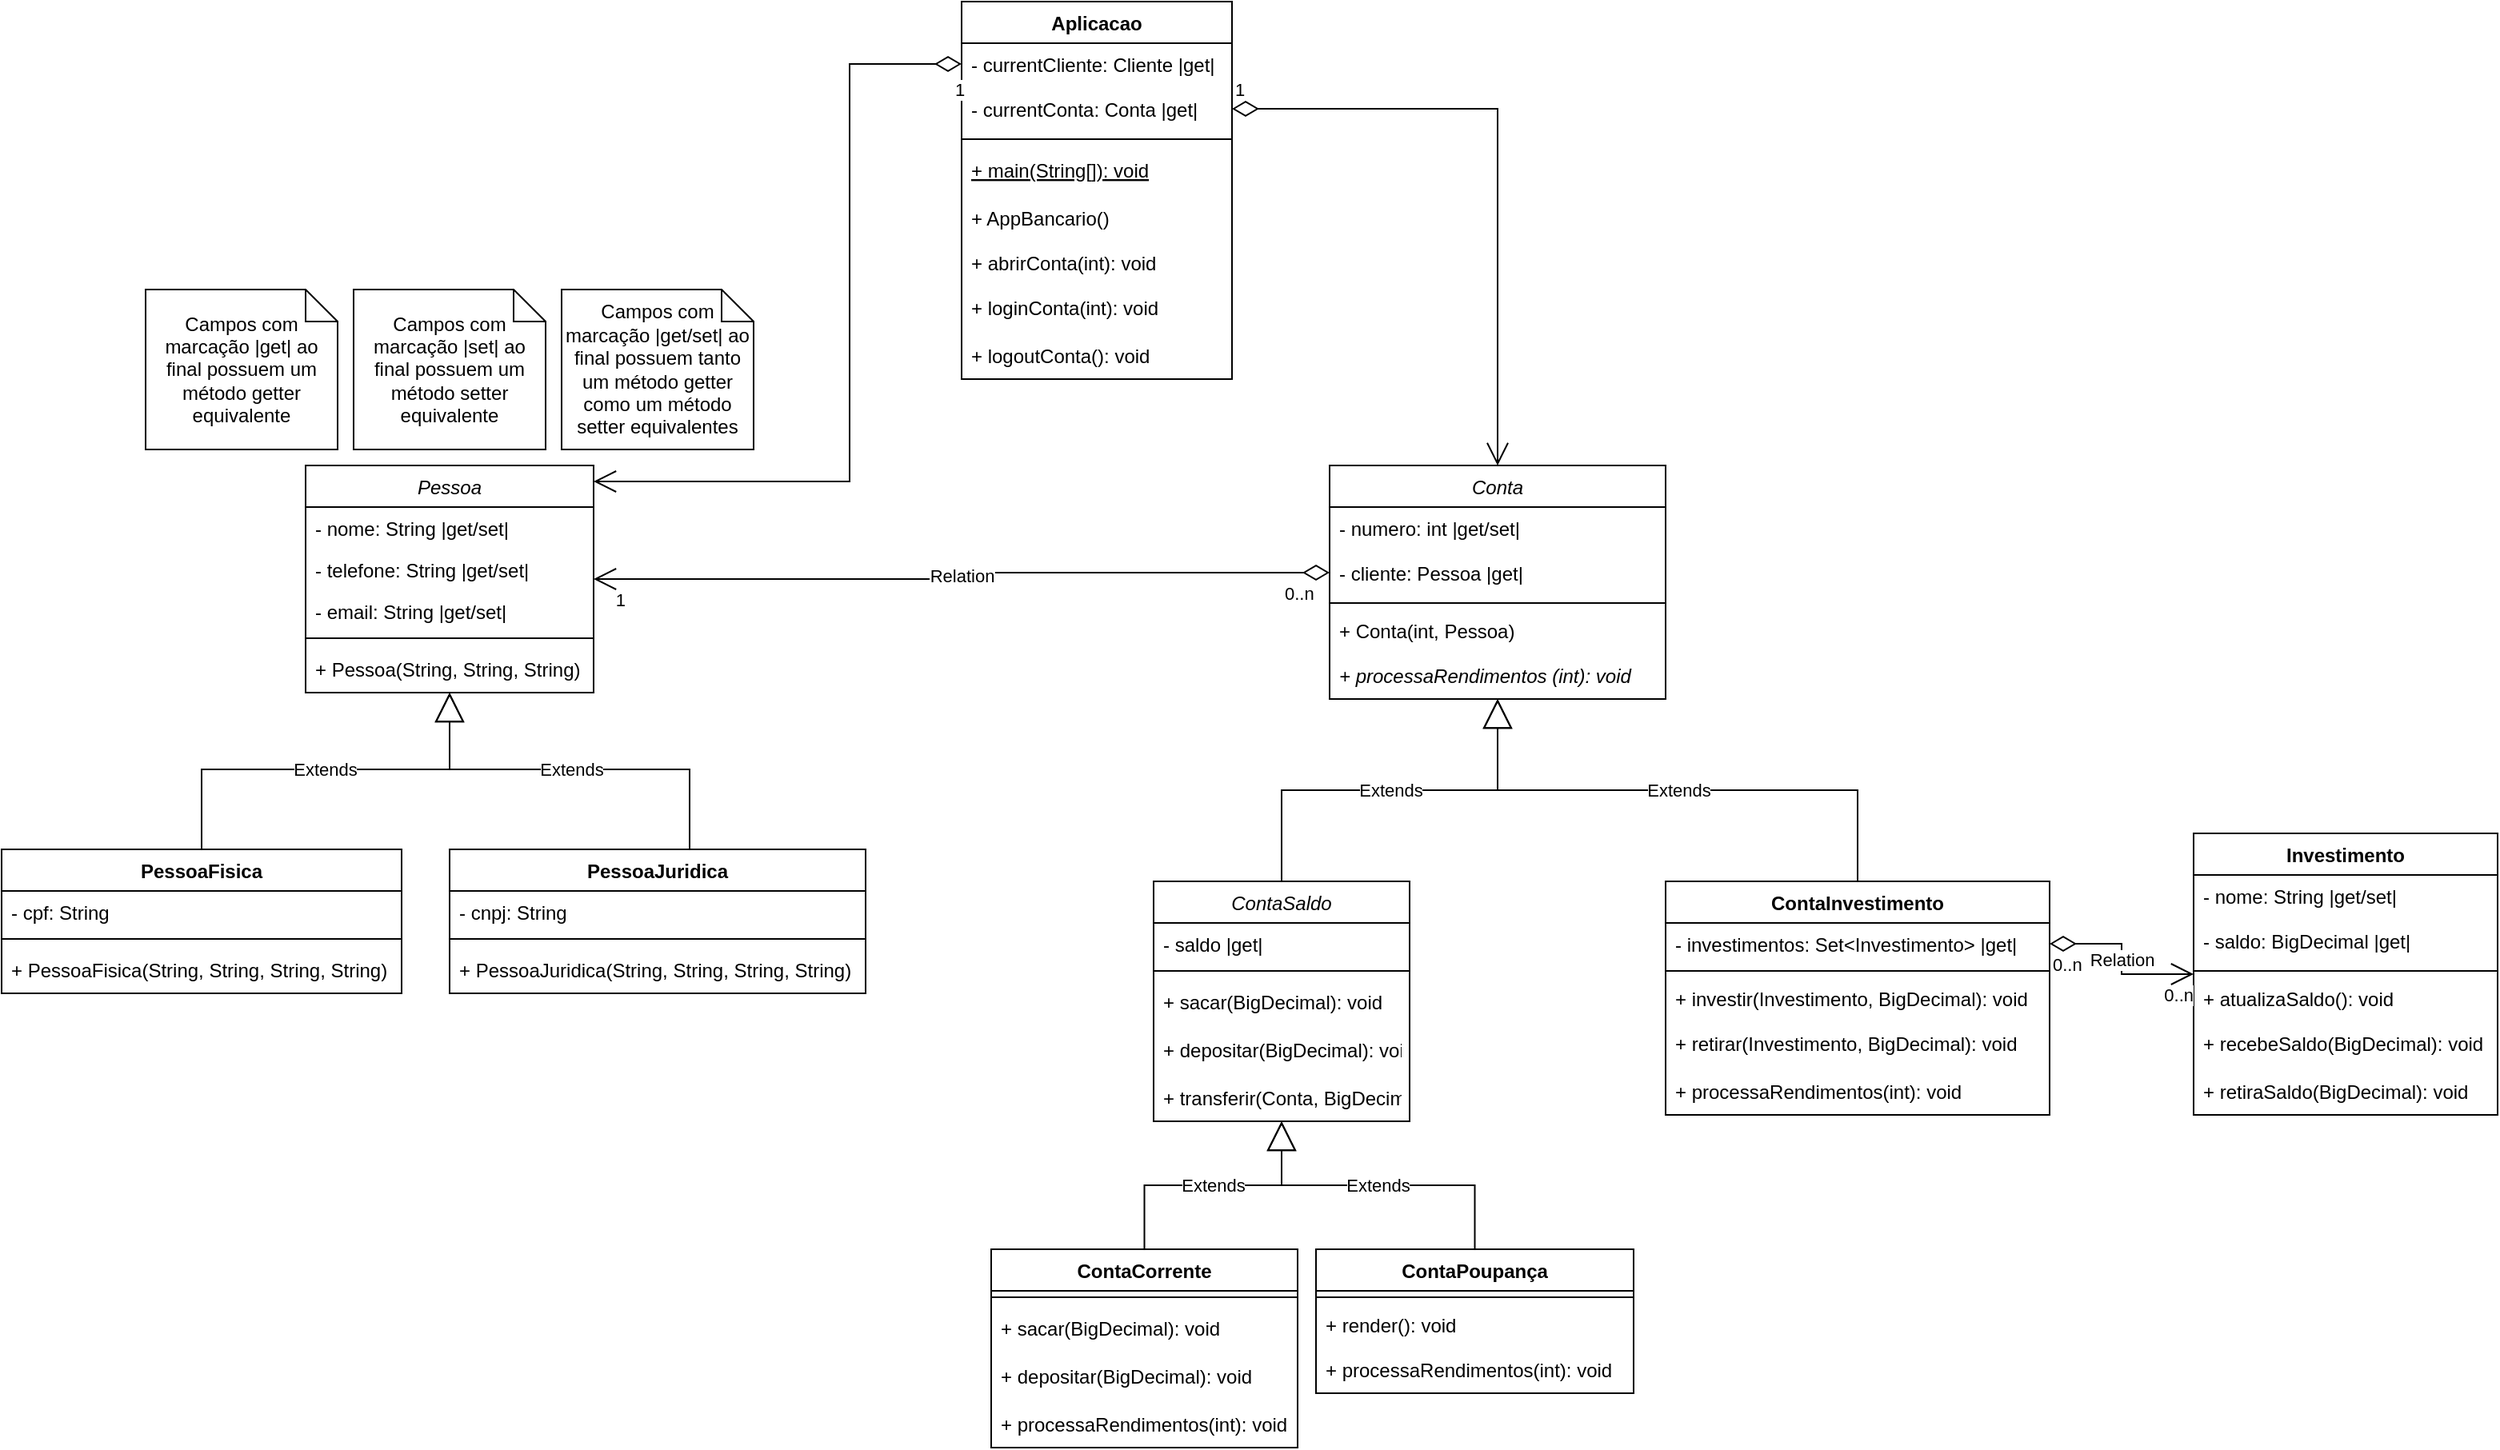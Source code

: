 <mxfile version="16.5.1" type="device"><diagram id="C5RBs43oDa-KdzZeNtuy" name="Page-1"><mxGraphModel dx="920" dy="1803" grid="1" gridSize="10" guides="1" tooltips="1" connect="1" arrows="1" fold="1" page="1" pageScale="1" pageWidth="827" pageHeight="1169" math="0" shadow="0"><root><mxCell id="WIyWlLk6GJQsqaUBKTNV-0"/><mxCell id="WIyWlLk6GJQsqaUBKTNV-1" parent="WIyWlLk6GJQsqaUBKTNV-0"/><mxCell id="zkfFHV4jXpPFQw0GAbJ--0" value="Pessoa" style="swimlane;fontStyle=2;align=center;verticalAlign=top;childLayout=stackLayout;horizontal=1;startSize=26;horizontalStack=0;resizeParent=1;resizeLast=0;collapsible=1;marginBottom=0;rounded=0;shadow=0;strokeWidth=1;" parent="WIyWlLk6GJQsqaUBKTNV-1" vertex="1"><mxGeometry x="240" y="120" width="180" height="142" as="geometry"><mxRectangle x="230" y="140" width="160" height="26" as="alternateBounds"/></mxGeometry></mxCell><mxCell id="zkfFHV4jXpPFQw0GAbJ--1" value="- nome: String |get/set|" style="text;align=left;verticalAlign=top;spacingLeft=4;spacingRight=4;overflow=hidden;rotatable=0;points=[[0,0.5],[1,0.5]];portConstraint=eastwest;" parent="zkfFHV4jXpPFQw0GAbJ--0" vertex="1"><mxGeometry y="26" width="180" height="26" as="geometry"/></mxCell><mxCell id="zkfFHV4jXpPFQw0GAbJ--2" value="- telefone: String |get/set|" style="text;align=left;verticalAlign=top;spacingLeft=4;spacingRight=4;overflow=hidden;rotatable=0;points=[[0,0.5],[1,0.5]];portConstraint=eastwest;rounded=0;shadow=0;html=0;" parent="zkfFHV4jXpPFQw0GAbJ--0" vertex="1"><mxGeometry y="52" width="180" height="26" as="geometry"/></mxCell><mxCell id="zkfFHV4jXpPFQw0GAbJ--3" value="- email: String |get/set|" style="text;align=left;verticalAlign=top;spacingLeft=4;spacingRight=4;overflow=hidden;rotatable=0;points=[[0,0.5],[1,0.5]];portConstraint=eastwest;rounded=0;shadow=0;html=0;" parent="zkfFHV4jXpPFQw0GAbJ--0" vertex="1"><mxGeometry y="78" width="180" height="26" as="geometry"/></mxCell><mxCell id="zkfFHV4jXpPFQw0GAbJ--4" value="" style="line;html=1;strokeWidth=1;align=left;verticalAlign=middle;spacingTop=-1;spacingLeft=3;spacingRight=3;rotatable=0;labelPosition=right;points=[];portConstraint=eastwest;" parent="zkfFHV4jXpPFQw0GAbJ--0" vertex="1"><mxGeometry y="104" width="180" height="8" as="geometry"/></mxCell><mxCell id="9RuYheYxcO-khWazpJYn-17" value="+ Pessoa(String, String, String)" style="text;strokeColor=none;fillColor=none;align=left;verticalAlign=middle;spacingLeft=4;spacingRight=4;overflow=hidden;points=[[0,0.5],[1,0.5]];portConstraint=eastwest;rotatable=0;" parent="zkfFHV4jXpPFQw0GAbJ--0" vertex="1"><mxGeometry y="112" width="180" height="30" as="geometry"/></mxCell><mxCell id="9RuYheYxcO-khWazpJYn-6" value="PessoaFisica" style="swimlane;fontStyle=1;align=center;verticalAlign=top;childLayout=stackLayout;horizontal=1;startSize=26;horizontalStack=0;resizeParent=1;resizeParentMax=0;resizeLast=0;collapsible=1;marginBottom=0;" parent="WIyWlLk6GJQsqaUBKTNV-1" vertex="1"><mxGeometry x="50" y="360" width="250" height="90" as="geometry"/></mxCell><mxCell id="9RuYheYxcO-khWazpJYn-7" value="- cpf: String" style="text;strokeColor=none;fillColor=none;align=left;verticalAlign=top;spacingLeft=4;spacingRight=4;overflow=hidden;rotatable=0;points=[[0,0.5],[1,0.5]];portConstraint=eastwest;" parent="9RuYheYxcO-khWazpJYn-6" vertex="1"><mxGeometry y="26" width="250" height="26" as="geometry"/></mxCell><mxCell id="9RuYheYxcO-khWazpJYn-8" value="" style="line;strokeWidth=1;fillColor=none;align=left;verticalAlign=middle;spacingTop=-1;spacingLeft=3;spacingRight=3;rotatable=0;labelPosition=right;points=[];portConstraint=eastwest;" parent="9RuYheYxcO-khWazpJYn-6" vertex="1"><mxGeometry y="52" width="250" height="8" as="geometry"/></mxCell><mxCell id="9RuYheYxcO-khWazpJYn-25" value="+ PessoaFisica(String, String, String, String)" style="text;strokeColor=none;fillColor=none;align=left;verticalAlign=middle;spacingLeft=4;spacingRight=4;overflow=hidden;points=[[0,0.5],[1,0.5]];portConstraint=eastwest;rotatable=0;" parent="9RuYheYxcO-khWazpJYn-6" vertex="1"><mxGeometry y="60" width="250" height="30" as="geometry"/></mxCell><mxCell id="9RuYheYxcO-khWazpJYn-16" value="Extends" style="endArrow=block;endSize=16;endFill=0;html=1;rounded=0;edgeStyle=elbowEdgeStyle;elbow=vertical;" parent="WIyWlLk6GJQsqaUBKTNV-1" source="9RuYheYxcO-khWazpJYn-6" target="zkfFHV4jXpPFQw0GAbJ--0" edge="1"><mxGeometry width="160" relative="1" as="geometry"><mxPoint x="200" y="360" as="sourcePoint"/><mxPoint x="460" y="480" as="targetPoint"/><Array as="points"><mxPoint x="175" y="310"/><mxPoint x="190" y="500"/></Array></mxGeometry></mxCell><mxCell id="9RuYheYxcO-khWazpJYn-19" value="PessoaJuridica" style="swimlane;fontStyle=1;align=center;verticalAlign=top;childLayout=stackLayout;horizontal=1;startSize=26;horizontalStack=0;resizeParent=1;resizeParentMax=0;resizeLast=0;collapsible=1;marginBottom=0;" parent="WIyWlLk6GJQsqaUBKTNV-1" vertex="1"><mxGeometry x="330" y="360" width="260" height="90" as="geometry"/></mxCell><mxCell id="9RuYheYxcO-khWazpJYn-20" value="- cnpj: String" style="text;strokeColor=none;fillColor=none;align=left;verticalAlign=top;spacingLeft=4;spacingRight=4;overflow=hidden;rotatable=0;points=[[0,0.5],[1,0.5]];portConstraint=eastwest;" parent="9RuYheYxcO-khWazpJYn-19" vertex="1"><mxGeometry y="26" width="260" height="26" as="geometry"/></mxCell><mxCell id="9RuYheYxcO-khWazpJYn-21" value="" style="line;strokeWidth=1;fillColor=none;align=left;verticalAlign=middle;spacingTop=-1;spacingLeft=3;spacingRight=3;rotatable=0;labelPosition=right;points=[];portConstraint=eastwest;" parent="9RuYheYxcO-khWazpJYn-19" vertex="1"><mxGeometry y="52" width="260" height="8" as="geometry"/></mxCell><mxCell id="9RuYheYxcO-khWazpJYn-26" value="+ PessoaJuridica(String, String, String, String)" style="text;strokeColor=none;fillColor=none;align=left;verticalAlign=middle;spacingLeft=4;spacingRight=4;overflow=hidden;points=[[0,0.5],[1,0.5]];portConstraint=eastwest;rotatable=0;" parent="9RuYheYxcO-khWazpJYn-19" vertex="1"><mxGeometry y="60" width="260" height="30" as="geometry"/></mxCell><mxCell id="9RuYheYxcO-khWazpJYn-24" value="Extends" style="endArrow=block;endSize=16;endFill=0;html=1;rounded=0;edgeStyle=elbowEdgeStyle;elbow=vertical;" parent="WIyWlLk6GJQsqaUBKTNV-1" source="9RuYheYxcO-khWazpJYn-19" target="zkfFHV4jXpPFQw0GAbJ--0" edge="1"><mxGeometry width="160" relative="1" as="geometry"><mxPoint x="120" y="537" as="sourcePoint"/><mxPoint x="340" y="560" as="targetPoint"/><Array as="points"><mxPoint x="480" y="310"/><mxPoint x="350" y="460"/><mxPoint x="340" y="480"/><mxPoint x="340" y="510"/></Array></mxGeometry></mxCell><mxCell id="9RuYheYxcO-khWazpJYn-27" value="Conta" style="swimlane;fontStyle=2;align=center;verticalAlign=top;childLayout=stackLayout;horizontal=1;startSize=26;horizontalStack=0;resizeParent=1;resizeParentMax=0;resizeLast=0;collapsible=1;marginBottom=0;" parent="WIyWlLk6GJQsqaUBKTNV-1" vertex="1"><mxGeometry x="880" y="120" width="210" height="146" as="geometry"/></mxCell><mxCell id="9RuYheYxcO-khWazpJYn-28" value="- numero: int |get/set|" style="text;strokeColor=none;fillColor=none;align=left;verticalAlign=top;spacingLeft=4;spacingRight=4;overflow=hidden;rotatable=0;points=[[0,0.5],[1,0.5]];portConstraint=eastwest;" parent="9RuYheYxcO-khWazpJYn-27" vertex="1"><mxGeometry y="26" width="210" height="26" as="geometry"/></mxCell><mxCell id="9RuYheYxcO-khWazpJYn-31" value="- cliente: Pessoa |get|" style="text;strokeColor=none;fillColor=none;align=left;verticalAlign=middle;spacingLeft=4;spacingRight=4;overflow=hidden;points=[[0,0.5],[1,0.5]];portConstraint=eastwest;rotatable=0;" parent="9RuYheYxcO-khWazpJYn-27" vertex="1"><mxGeometry y="52" width="210" height="30" as="geometry"/></mxCell><mxCell id="9RuYheYxcO-khWazpJYn-29" value="" style="line;strokeWidth=1;fillColor=none;align=left;verticalAlign=middle;spacingTop=-1;spacingLeft=3;spacingRight=3;rotatable=0;labelPosition=right;points=[];portConstraint=eastwest;" parent="9RuYheYxcO-khWazpJYn-27" vertex="1"><mxGeometry y="82" width="210" height="8" as="geometry"/></mxCell><mxCell id="9RuYheYxcO-khWazpJYn-30" value="+ Conta(int, Pessoa)" style="text;strokeColor=none;fillColor=none;align=left;verticalAlign=top;spacingLeft=4;spacingRight=4;overflow=hidden;rotatable=0;points=[[0,0.5],[1,0.5]];portConstraint=eastwest;" parent="9RuYheYxcO-khWazpJYn-27" vertex="1"><mxGeometry y="90" width="210" height="26" as="geometry"/></mxCell><mxCell id="_iqbVqvjDQdFOtWDnBcp-0" value="+ processaRendimentos (int): void" style="text;strokeColor=none;fillColor=none;align=left;verticalAlign=middle;spacingLeft=4;spacingRight=4;overflow=hidden;points=[[0,0.5],[1,0.5]];portConstraint=eastwest;rotatable=0;fontStyle=2" vertex="1" parent="9RuYheYxcO-khWazpJYn-27"><mxGeometry y="116" width="210" height="30" as="geometry"/></mxCell><mxCell id="9RuYheYxcO-khWazpJYn-32" value="Relation" style="endArrow=open;html=1;endSize=12;startArrow=diamondThin;startSize=14;startFill=0;edgeStyle=orthogonalEdgeStyle;rounded=0;elbow=vertical;" parent="WIyWlLk6GJQsqaUBKTNV-1" source="9RuYheYxcO-khWazpJYn-31" target="zkfFHV4jXpPFQw0GAbJ--0" edge="1"><mxGeometry relative="1" as="geometry"><mxPoint x="510" y="250" as="sourcePoint"/><mxPoint x="670" y="250" as="targetPoint"/></mxGeometry></mxCell><mxCell id="9RuYheYxcO-khWazpJYn-33" value="0..n" style="edgeLabel;resizable=0;html=1;align=left;verticalAlign=top;" parent="9RuYheYxcO-khWazpJYn-32" connectable="0" vertex="1"><mxGeometry x="-1" relative="1" as="geometry"><mxPoint x="-30" as="offset"/></mxGeometry></mxCell><mxCell id="9RuYheYxcO-khWazpJYn-34" value="1" style="edgeLabel;resizable=0;html=1;align=right;verticalAlign=top;" parent="9RuYheYxcO-khWazpJYn-32" connectable="0" vertex="1"><mxGeometry x="1" relative="1" as="geometry"><mxPoint x="20" as="offset"/></mxGeometry></mxCell><mxCell id="9RuYheYxcO-khWazpJYn-38" value="Campos com marcação |get| ao final possuem um método getter equivalente" style="shape=note;size=20;whiteSpace=wrap;html=1;" parent="WIyWlLk6GJQsqaUBKTNV-1" vertex="1"><mxGeometry x="140" y="10" width="120" height="100" as="geometry"/></mxCell><mxCell id="9RuYheYxcO-khWazpJYn-39" value="Campos com marcação |set| ao final possuem um método setter equivalente" style="shape=note;size=20;whiteSpace=wrap;html=1;" parent="WIyWlLk6GJQsqaUBKTNV-1" vertex="1"><mxGeometry x="270" y="10" width="120" height="100" as="geometry"/></mxCell><mxCell id="9RuYheYxcO-khWazpJYn-40" value="Campos com marcação |get/set| ao final possuem tanto um método getter como um método setter equivalentes" style="shape=note;size=20;whiteSpace=wrap;html=1;" parent="WIyWlLk6GJQsqaUBKTNV-1" vertex="1"><mxGeometry x="400" y="10" width="120" height="100" as="geometry"/></mxCell><mxCell id="9RuYheYxcO-khWazpJYn-41" value="ContaCorrente" style="swimlane;fontStyle=1;align=center;verticalAlign=top;childLayout=stackLayout;horizontal=1;startSize=26;horizontalStack=0;resizeParent=1;resizeParentMax=0;resizeLast=0;collapsible=1;marginBottom=0;" parent="WIyWlLk6GJQsqaUBKTNV-1" vertex="1"><mxGeometry x="668.5" y="610" width="191.5" height="124" as="geometry"/></mxCell><mxCell id="9RuYheYxcO-khWazpJYn-43" value="" style="line;strokeWidth=1;fillColor=none;align=left;verticalAlign=middle;spacingTop=-1;spacingLeft=3;spacingRight=3;rotatable=0;labelPosition=right;points=[];portConstraint=eastwest;" parent="9RuYheYxcO-khWazpJYn-41" vertex="1"><mxGeometry y="26" width="191.5" height="8" as="geometry"/></mxCell><mxCell id="9RuYheYxcO-khWazpJYn-69" value="+ sacar(BigDecimal): void" style="text;strokeColor=none;fillColor=none;align=left;verticalAlign=middle;spacingLeft=4;spacingRight=4;overflow=hidden;points=[[0,0.5],[1,0.5]];portConstraint=eastwest;rotatable=0;" parent="9RuYheYxcO-khWazpJYn-41" vertex="1"><mxGeometry y="34" width="191.5" height="30" as="geometry"/></mxCell><mxCell id="9RuYheYxcO-khWazpJYn-70" value="+ depositar(BigDecimal): void" style="text;strokeColor=none;fillColor=none;align=left;verticalAlign=middle;spacingLeft=4;spacingRight=4;overflow=hidden;points=[[0,0.5],[1,0.5]];portConstraint=eastwest;rotatable=0;" parent="9RuYheYxcO-khWazpJYn-41" vertex="1"><mxGeometry y="64" width="191.5" height="30" as="geometry"/></mxCell><mxCell id="_iqbVqvjDQdFOtWDnBcp-1" value="+ processaRendimentos(int): void" style="text;strokeColor=none;fillColor=none;align=left;verticalAlign=middle;spacingLeft=4;spacingRight=4;overflow=hidden;points=[[0,0.5],[1,0.5]];portConstraint=eastwest;rotatable=0;" vertex="1" parent="9RuYheYxcO-khWazpJYn-41"><mxGeometry y="94" width="191.5" height="30" as="geometry"/></mxCell><mxCell id="9RuYheYxcO-khWazpJYn-47" value="ContaPoupança" style="swimlane;fontStyle=1;align=center;verticalAlign=top;childLayout=stackLayout;horizontal=1;startSize=26;horizontalStack=0;resizeParent=1;resizeParentMax=0;resizeLast=0;collapsible=1;marginBottom=0;" parent="WIyWlLk6GJQsqaUBKTNV-1" vertex="1"><mxGeometry x="871.5" y="610" width="198.5" height="90" as="geometry"/></mxCell><mxCell id="9RuYheYxcO-khWazpJYn-49" value="" style="line;strokeWidth=1;fillColor=none;align=left;verticalAlign=middle;spacingTop=-1;spacingLeft=3;spacingRight=3;rotatable=0;labelPosition=right;points=[];portConstraint=eastwest;" parent="9RuYheYxcO-khWazpJYn-47" vertex="1"><mxGeometry y="26" width="198.5" height="8" as="geometry"/></mxCell><mxCell id="9RuYheYxcO-khWazpJYn-50" value="+ render(): void" style="text;strokeColor=none;fillColor=none;align=left;verticalAlign=top;spacingLeft=4;spacingRight=4;overflow=hidden;rotatable=0;points=[[0,0.5],[1,0.5]];portConstraint=eastwest;" parent="9RuYheYxcO-khWazpJYn-47" vertex="1"><mxGeometry y="34" width="198.5" height="26" as="geometry"/></mxCell><mxCell id="_iqbVqvjDQdFOtWDnBcp-2" value="+ processaRendimentos(int): void" style="text;strokeColor=none;fillColor=none;align=left;verticalAlign=middle;spacingLeft=4;spacingRight=4;overflow=hidden;points=[[0,0.5],[1,0.5]];portConstraint=eastwest;rotatable=0;" vertex="1" parent="9RuYheYxcO-khWazpJYn-47"><mxGeometry y="60" width="198.5" height="30" as="geometry"/></mxCell><mxCell id="9RuYheYxcO-khWazpJYn-52" value="ContaInvestimento" style="swimlane;fontStyle=1;align=center;verticalAlign=top;childLayout=stackLayout;horizontal=1;startSize=26;horizontalStack=0;resizeParent=1;resizeParentMax=0;resizeLast=0;collapsible=1;marginBottom=0;" parent="WIyWlLk6GJQsqaUBKTNV-1" vertex="1"><mxGeometry x="1090" y="380" width="240" height="146" as="geometry"/></mxCell><mxCell id="9RuYheYxcO-khWazpJYn-53" value="- investimentos: Set&lt;Investimento&gt; |get|" style="text;strokeColor=none;fillColor=none;align=left;verticalAlign=top;spacingLeft=4;spacingRight=4;overflow=hidden;rotatable=0;points=[[0,0.5],[1,0.5]];portConstraint=eastwest;" parent="9RuYheYxcO-khWazpJYn-52" vertex="1"><mxGeometry y="26" width="240" height="26" as="geometry"/></mxCell><mxCell id="9RuYheYxcO-khWazpJYn-54" value="" style="line;strokeWidth=1;fillColor=none;align=left;verticalAlign=middle;spacingTop=-1;spacingLeft=3;spacingRight=3;rotatable=0;labelPosition=right;points=[];portConstraint=eastwest;" parent="9RuYheYxcO-khWazpJYn-52" vertex="1"><mxGeometry y="52" width="240" height="8" as="geometry"/></mxCell><mxCell id="9RuYheYxcO-khWazpJYn-55" value="+ investir(Investimento, BigDecimal): void" style="text;strokeColor=none;fillColor=none;align=left;verticalAlign=top;spacingLeft=4;spacingRight=4;overflow=hidden;rotatable=0;points=[[0,0.5],[1,0.5]];portConstraint=eastwest;" parent="9RuYheYxcO-khWazpJYn-52" vertex="1"><mxGeometry y="60" width="240" height="26" as="geometry"/></mxCell><mxCell id="9RuYheYxcO-khWazpJYn-78" value="+ retirar(Investimento, BigDecimal): void" style="text;strokeColor=none;fillColor=none;align=left;verticalAlign=middle;spacingLeft=4;spacingRight=4;overflow=hidden;points=[[0,0.5],[1,0.5]];portConstraint=eastwest;rotatable=0;" parent="9RuYheYxcO-khWazpJYn-52" vertex="1"><mxGeometry y="86" width="240" height="30" as="geometry"/></mxCell><mxCell id="_iqbVqvjDQdFOtWDnBcp-3" value="+ processaRendimentos(int): void" style="text;strokeColor=none;fillColor=none;align=left;verticalAlign=middle;spacingLeft=4;spacingRight=4;overflow=hidden;points=[[0,0.5],[1,0.5]];portConstraint=eastwest;rotatable=0;" vertex="1" parent="9RuYheYxcO-khWazpJYn-52"><mxGeometry y="116" width="240" height="30" as="geometry"/></mxCell><mxCell id="9RuYheYxcO-khWazpJYn-61" value="ContaSaldo" style="swimlane;fontStyle=2;align=center;verticalAlign=top;childLayout=stackLayout;horizontal=1;startSize=26;horizontalStack=0;resizeParent=1;resizeParentMax=0;resizeLast=0;collapsible=1;marginBottom=0;" parent="WIyWlLk6GJQsqaUBKTNV-1" vertex="1"><mxGeometry x="770" y="380" width="160" height="150" as="geometry"/></mxCell><mxCell id="9RuYheYxcO-khWazpJYn-62" value="- saldo |get|" style="text;strokeColor=none;fillColor=none;align=left;verticalAlign=top;spacingLeft=4;spacingRight=4;overflow=hidden;rotatable=0;points=[[0,0.5],[1,0.5]];portConstraint=eastwest;" parent="9RuYheYxcO-khWazpJYn-61" vertex="1"><mxGeometry y="26" width="160" height="26" as="geometry"/></mxCell><mxCell id="9RuYheYxcO-khWazpJYn-63" value="" style="line;strokeWidth=1;fillColor=none;align=left;verticalAlign=middle;spacingTop=-1;spacingLeft=3;spacingRight=3;rotatable=0;labelPosition=right;points=[];portConstraint=eastwest;" parent="9RuYheYxcO-khWazpJYn-61" vertex="1"><mxGeometry y="52" width="160" height="8" as="geometry"/></mxCell><mxCell id="9RuYheYxcO-khWazpJYn-58" value="+ sacar(BigDecimal): void" style="text;strokeColor=none;fillColor=none;align=left;verticalAlign=middle;spacingLeft=4;spacingRight=4;overflow=hidden;points=[[0,0.5],[1,0.5]];portConstraint=eastwest;rotatable=0;" parent="9RuYheYxcO-khWazpJYn-61" vertex="1"><mxGeometry y="60" width="160" height="30" as="geometry"/></mxCell><mxCell id="9RuYheYxcO-khWazpJYn-59" value="+ depositar(BigDecimal): void" style="text;strokeColor=none;fillColor=none;align=left;verticalAlign=middle;spacingLeft=4;spacingRight=4;overflow=hidden;points=[[0,0.5],[1,0.5]];portConstraint=eastwest;rotatable=0;" parent="9RuYheYxcO-khWazpJYn-61" vertex="1"><mxGeometry y="90" width="160" height="30" as="geometry"/></mxCell><mxCell id="9RuYheYxcO-khWazpJYn-60" value="+ transferir(Conta, BigDecimal): void" style="text;strokeColor=none;fillColor=none;align=left;verticalAlign=middle;spacingLeft=4;spacingRight=4;overflow=hidden;points=[[0,0.5],[1,0.5]];portConstraint=eastwest;rotatable=0;" parent="9RuYheYxcO-khWazpJYn-61" vertex="1"><mxGeometry y="120" width="160" height="30" as="geometry"/></mxCell><mxCell id="9RuYheYxcO-khWazpJYn-65" value="Extends" style="endArrow=block;endSize=16;endFill=0;html=1;rounded=0;elbow=vertical;edgeStyle=elbowEdgeStyle;" parent="WIyWlLk6GJQsqaUBKTNV-1" source="9RuYheYxcO-khWazpJYn-41" target="9RuYheYxcO-khWazpJYn-61" edge="1"><mxGeometry width="160" relative="1" as="geometry"><mxPoint x="650" y="490" as="sourcePoint"/><mxPoint x="810" y="490" as="targetPoint"/></mxGeometry></mxCell><mxCell id="9RuYheYxcO-khWazpJYn-66" value="Extends" style="endArrow=block;endSize=16;endFill=0;html=1;rounded=0;elbow=vertical;edgeStyle=elbowEdgeStyle;" parent="WIyWlLk6GJQsqaUBKTNV-1" source="9RuYheYxcO-khWazpJYn-47" target="9RuYheYxcO-khWazpJYn-61" edge="1"><mxGeometry width="160" relative="1" as="geometry"><mxPoint x="960" y="480" as="sourcePoint"/><mxPoint x="1120" y="480" as="targetPoint"/></mxGeometry></mxCell><mxCell id="9RuYheYxcO-khWazpJYn-67" value="Extends" style="endArrow=block;endSize=16;endFill=0;html=1;rounded=0;elbow=vertical;edgeStyle=elbowEdgeStyle;" parent="WIyWlLk6GJQsqaUBKTNV-1" source="9RuYheYxcO-khWazpJYn-61" target="9RuYheYxcO-khWazpJYn-27" edge="1"><mxGeometry width="160" relative="1" as="geometry"><mxPoint x="680" y="330" as="sourcePoint"/><mxPoint x="840" y="330" as="targetPoint"/></mxGeometry></mxCell><mxCell id="9RuYheYxcO-khWazpJYn-68" value="Extends" style="endArrow=block;endSize=16;endFill=0;html=1;rounded=0;elbow=vertical;edgeStyle=elbowEdgeStyle;" parent="WIyWlLk6GJQsqaUBKTNV-1" source="9RuYheYxcO-khWazpJYn-52" target="9RuYheYxcO-khWazpJYn-27" edge="1"><mxGeometry width="160" relative="1" as="geometry"><mxPoint x="1160" y="380" as="sourcePoint"/><mxPoint x="1320" y="380" as="targetPoint"/></mxGeometry></mxCell><mxCell id="9RuYheYxcO-khWazpJYn-71" value="Investimento" style="swimlane;fontStyle=1;align=center;verticalAlign=top;childLayout=stackLayout;horizontal=1;startSize=26;horizontalStack=0;resizeParent=1;resizeParentMax=0;resizeLast=0;collapsible=1;marginBottom=0;" parent="WIyWlLk6GJQsqaUBKTNV-1" vertex="1"><mxGeometry x="1420" y="350" width="190" height="176" as="geometry"/></mxCell><mxCell id="9RuYheYxcO-khWazpJYn-72" value="- nome: String |get/set|" style="text;strokeColor=none;fillColor=none;align=left;verticalAlign=top;spacingLeft=4;spacingRight=4;overflow=hidden;rotatable=0;points=[[0,0.5],[1,0.5]];portConstraint=eastwest;" parent="9RuYheYxcO-khWazpJYn-71" vertex="1"><mxGeometry y="26" width="190" height="26" as="geometry"/></mxCell><mxCell id="9RuYheYxcO-khWazpJYn-75" value="- saldo: BigDecimal |get|" style="text;strokeColor=none;fillColor=none;align=left;verticalAlign=middle;spacingLeft=4;spacingRight=4;overflow=hidden;points=[[0,0.5],[1,0.5]];portConstraint=eastwest;rotatable=0;" parent="9RuYheYxcO-khWazpJYn-71" vertex="1"><mxGeometry y="52" width="190" height="30" as="geometry"/></mxCell><mxCell id="9RuYheYxcO-khWazpJYn-73" value="" style="line;strokeWidth=1;fillColor=none;align=left;verticalAlign=middle;spacingTop=-1;spacingLeft=3;spacingRight=3;rotatable=0;labelPosition=right;points=[];portConstraint=eastwest;" parent="9RuYheYxcO-khWazpJYn-71" vertex="1"><mxGeometry y="82" width="190" height="8" as="geometry"/></mxCell><mxCell id="9RuYheYxcO-khWazpJYn-74" value="+ atualizaSaldo(): void" style="text;strokeColor=none;fillColor=none;align=left;verticalAlign=top;spacingLeft=4;spacingRight=4;overflow=hidden;rotatable=0;points=[[0,0.5],[1,0.5]];portConstraint=eastwest;" parent="9RuYheYxcO-khWazpJYn-71" vertex="1"><mxGeometry y="90" width="190" height="26" as="geometry"/></mxCell><mxCell id="9RuYheYxcO-khWazpJYn-76" value="+ recebeSaldo(BigDecimal): void" style="text;strokeColor=none;fillColor=none;align=left;verticalAlign=middle;spacingLeft=4;spacingRight=4;overflow=hidden;points=[[0,0.5],[1,0.5]];portConstraint=eastwest;rotatable=0;" parent="9RuYheYxcO-khWazpJYn-71" vertex="1"><mxGeometry y="116" width="190" height="30" as="geometry"/></mxCell><mxCell id="9RuYheYxcO-khWazpJYn-77" value="+ retiraSaldo(BigDecimal): void" style="text;strokeColor=none;fillColor=none;align=left;verticalAlign=middle;spacingLeft=4;spacingRight=4;overflow=hidden;points=[[0,0.5],[1,0.5]];portConstraint=eastwest;rotatable=0;" parent="9RuYheYxcO-khWazpJYn-71" vertex="1"><mxGeometry y="146" width="190" height="30" as="geometry"/></mxCell><mxCell id="9RuYheYxcO-khWazpJYn-80" value="Relation" style="endArrow=open;html=1;endSize=12;startArrow=diamondThin;startSize=14;startFill=0;edgeStyle=orthogonalEdgeStyle;rounded=0;elbow=vertical;" parent="WIyWlLk6GJQsqaUBKTNV-1" source="9RuYheYxcO-khWazpJYn-53" target="9RuYheYxcO-khWazpJYn-71" edge="1"><mxGeometry relative="1" as="geometry"><mxPoint x="1330" y="310" as="sourcePoint"/><mxPoint x="1490" y="270" as="targetPoint"/></mxGeometry></mxCell><mxCell id="9RuYheYxcO-khWazpJYn-81" value="0..n" style="edgeLabel;resizable=0;html=1;align=left;verticalAlign=top;" parent="9RuYheYxcO-khWazpJYn-80" connectable="0" vertex="1"><mxGeometry x="-1" relative="1" as="geometry"/></mxCell><mxCell id="9RuYheYxcO-khWazpJYn-82" value="0..n" style="edgeLabel;resizable=0;html=1;align=right;verticalAlign=top;" parent="9RuYheYxcO-khWazpJYn-80" connectable="0" vertex="1"><mxGeometry x="1" relative="1" as="geometry"/></mxCell><mxCell id="9RuYheYxcO-khWazpJYn-83" value="Aplicacao" style="swimlane;fontStyle=1;align=center;verticalAlign=top;childLayout=stackLayout;horizontal=1;startSize=26;horizontalStack=0;resizeParent=1;resizeParentMax=0;resizeLast=0;collapsible=1;marginBottom=0;" parent="WIyWlLk6GJQsqaUBKTNV-1" vertex="1"><mxGeometry x="650" y="-170" width="169" height="236" as="geometry"/></mxCell><mxCell id="9RuYheYxcO-khWazpJYn-84" value="- currentCliente: Cliente |get|" style="text;strokeColor=none;fillColor=none;align=left;verticalAlign=top;spacingLeft=4;spacingRight=4;overflow=hidden;rotatable=0;points=[[0,0.5],[1,0.5]];portConstraint=eastwest;" parent="9RuYheYxcO-khWazpJYn-83" vertex="1"><mxGeometry y="26" width="169" height="26" as="geometry"/></mxCell><mxCell id="9RuYheYxcO-khWazpJYn-87" value="- currentConta: Conta |get|" style="text;strokeColor=none;fillColor=none;align=left;verticalAlign=middle;spacingLeft=4;spacingRight=4;overflow=hidden;points=[[0,0.5],[1,0.5]];portConstraint=eastwest;rotatable=0;" parent="9RuYheYxcO-khWazpJYn-83" vertex="1"><mxGeometry y="52" width="169" height="30" as="geometry"/></mxCell><mxCell id="9RuYheYxcO-khWazpJYn-85" value="" style="line;strokeWidth=1;fillColor=none;align=left;verticalAlign=middle;spacingTop=-1;spacingLeft=3;spacingRight=3;rotatable=0;labelPosition=right;points=[];portConstraint=eastwest;" parent="9RuYheYxcO-khWazpJYn-83" vertex="1"><mxGeometry y="82" width="169" height="8" as="geometry"/></mxCell><mxCell id="9RuYheYxcO-khWazpJYn-91" value="+ main(String[]): void" style="text;strokeColor=none;fillColor=none;align=left;verticalAlign=middle;spacingLeft=4;spacingRight=4;overflow=hidden;points=[[0,0.5],[1,0.5]];portConstraint=eastwest;rotatable=0;fontStyle=4" parent="9RuYheYxcO-khWazpJYn-83" vertex="1"><mxGeometry y="90" width="169" height="30" as="geometry"/></mxCell><mxCell id="9RuYheYxcO-khWazpJYn-89" value="+ AppBancario()" style="text;strokeColor=none;fillColor=none;align=left;verticalAlign=middle;spacingLeft=4;spacingRight=4;overflow=hidden;points=[[0,0.5],[1,0.5]];portConstraint=eastwest;rotatable=0;" parent="9RuYheYxcO-khWazpJYn-83" vertex="1"><mxGeometry y="120" width="169" height="30" as="geometry"/></mxCell><mxCell id="9RuYheYxcO-khWazpJYn-86" value="+ abrirConta(int): void" style="text;strokeColor=none;fillColor=none;align=left;verticalAlign=top;spacingLeft=4;spacingRight=4;overflow=hidden;rotatable=0;points=[[0,0.5],[1,0.5]];portConstraint=eastwest;" parent="9RuYheYxcO-khWazpJYn-83" vertex="1"><mxGeometry y="150" width="169" height="26" as="geometry"/></mxCell><mxCell id="9RuYheYxcO-khWazpJYn-88" value="+ loginConta(int): void" style="text;strokeColor=none;fillColor=none;align=left;verticalAlign=middle;spacingLeft=4;spacingRight=4;overflow=hidden;points=[[0,0.5],[1,0.5]];portConstraint=eastwest;rotatable=0;" parent="9RuYheYxcO-khWazpJYn-83" vertex="1"><mxGeometry y="176" width="169" height="30" as="geometry"/></mxCell><mxCell id="9RuYheYxcO-khWazpJYn-90" value="+ logoutConta(): void" style="text;strokeColor=none;fillColor=none;align=left;verticalAlign=middle;spacingLeft=4;spacingRight=4;overflow=hidden;points=[[0,0.5],[1,0.5]];portConstraint=eastwest;rotatable=0;" parent="9RuYheYxcO-khWazpJYn-83" vertex="1"><mxGeometry y="206" width="169" height="30" as="geometry"/></mxCell><mxCell id="9RuYheYxcO-khWazpJYn-92" value="1" style="endArrow=open;html=1;endSize=12;startArrow=diamondThin;startSize=14;startFill=0;edgeStyle=orthogonalEdgeStyle;align=left;verticalAlign=bottom;rounded=0;elbow=vertical;" parent="WIyWlLk6GJQsqaUBKTNV-1" source="9RuYheYxcO-khWazpJYn-84" target="zkfFHV4jXpPFQw0GAbJ--0" edge="1"><mxGeometry x="-0.973" y="25" relative="1" as="geometry"><mxPoint x="310" y="610" as="sourcePoint"/><mxPoint x="1160" y="40" as="targetPoint"/><Array as="points"><mxPoint x="580" y="-131"/><mxPoint x="580" y="130"/></Array><mxPoint as="offset"/></mxGeometry></mxCell><mxCell id="9RuYheYxcO-khWazpJYn-93" value="1" style="endArrow=open;html=1;endSize=12;startArrow=diamondThin;startSize=14;startFill=0;edgeStyle=orthogonalEdgeStyle;align=left;verticalAlign=bottom;rounded=0;elbow=vertical;" parent="WIyWlLk6GJQsqaUBKTNV-1" source="9RuYheYxcO-khWazpJYn-87" target="9RuYheYxcO-khWazpJYn-27" edge="1"><mxGeometry x="-1" y="3" relative="1" as="geometry"><mxPoint x="210" y="730" as="sourcePoint"/><mxPoint x="370" y="730" as="targetPoint"/><Array as="points"><mxPoint x="985" y="-103"/></Array></mxGeometry></mxCell></root></mxGraphModel></diagram></mxfile>
